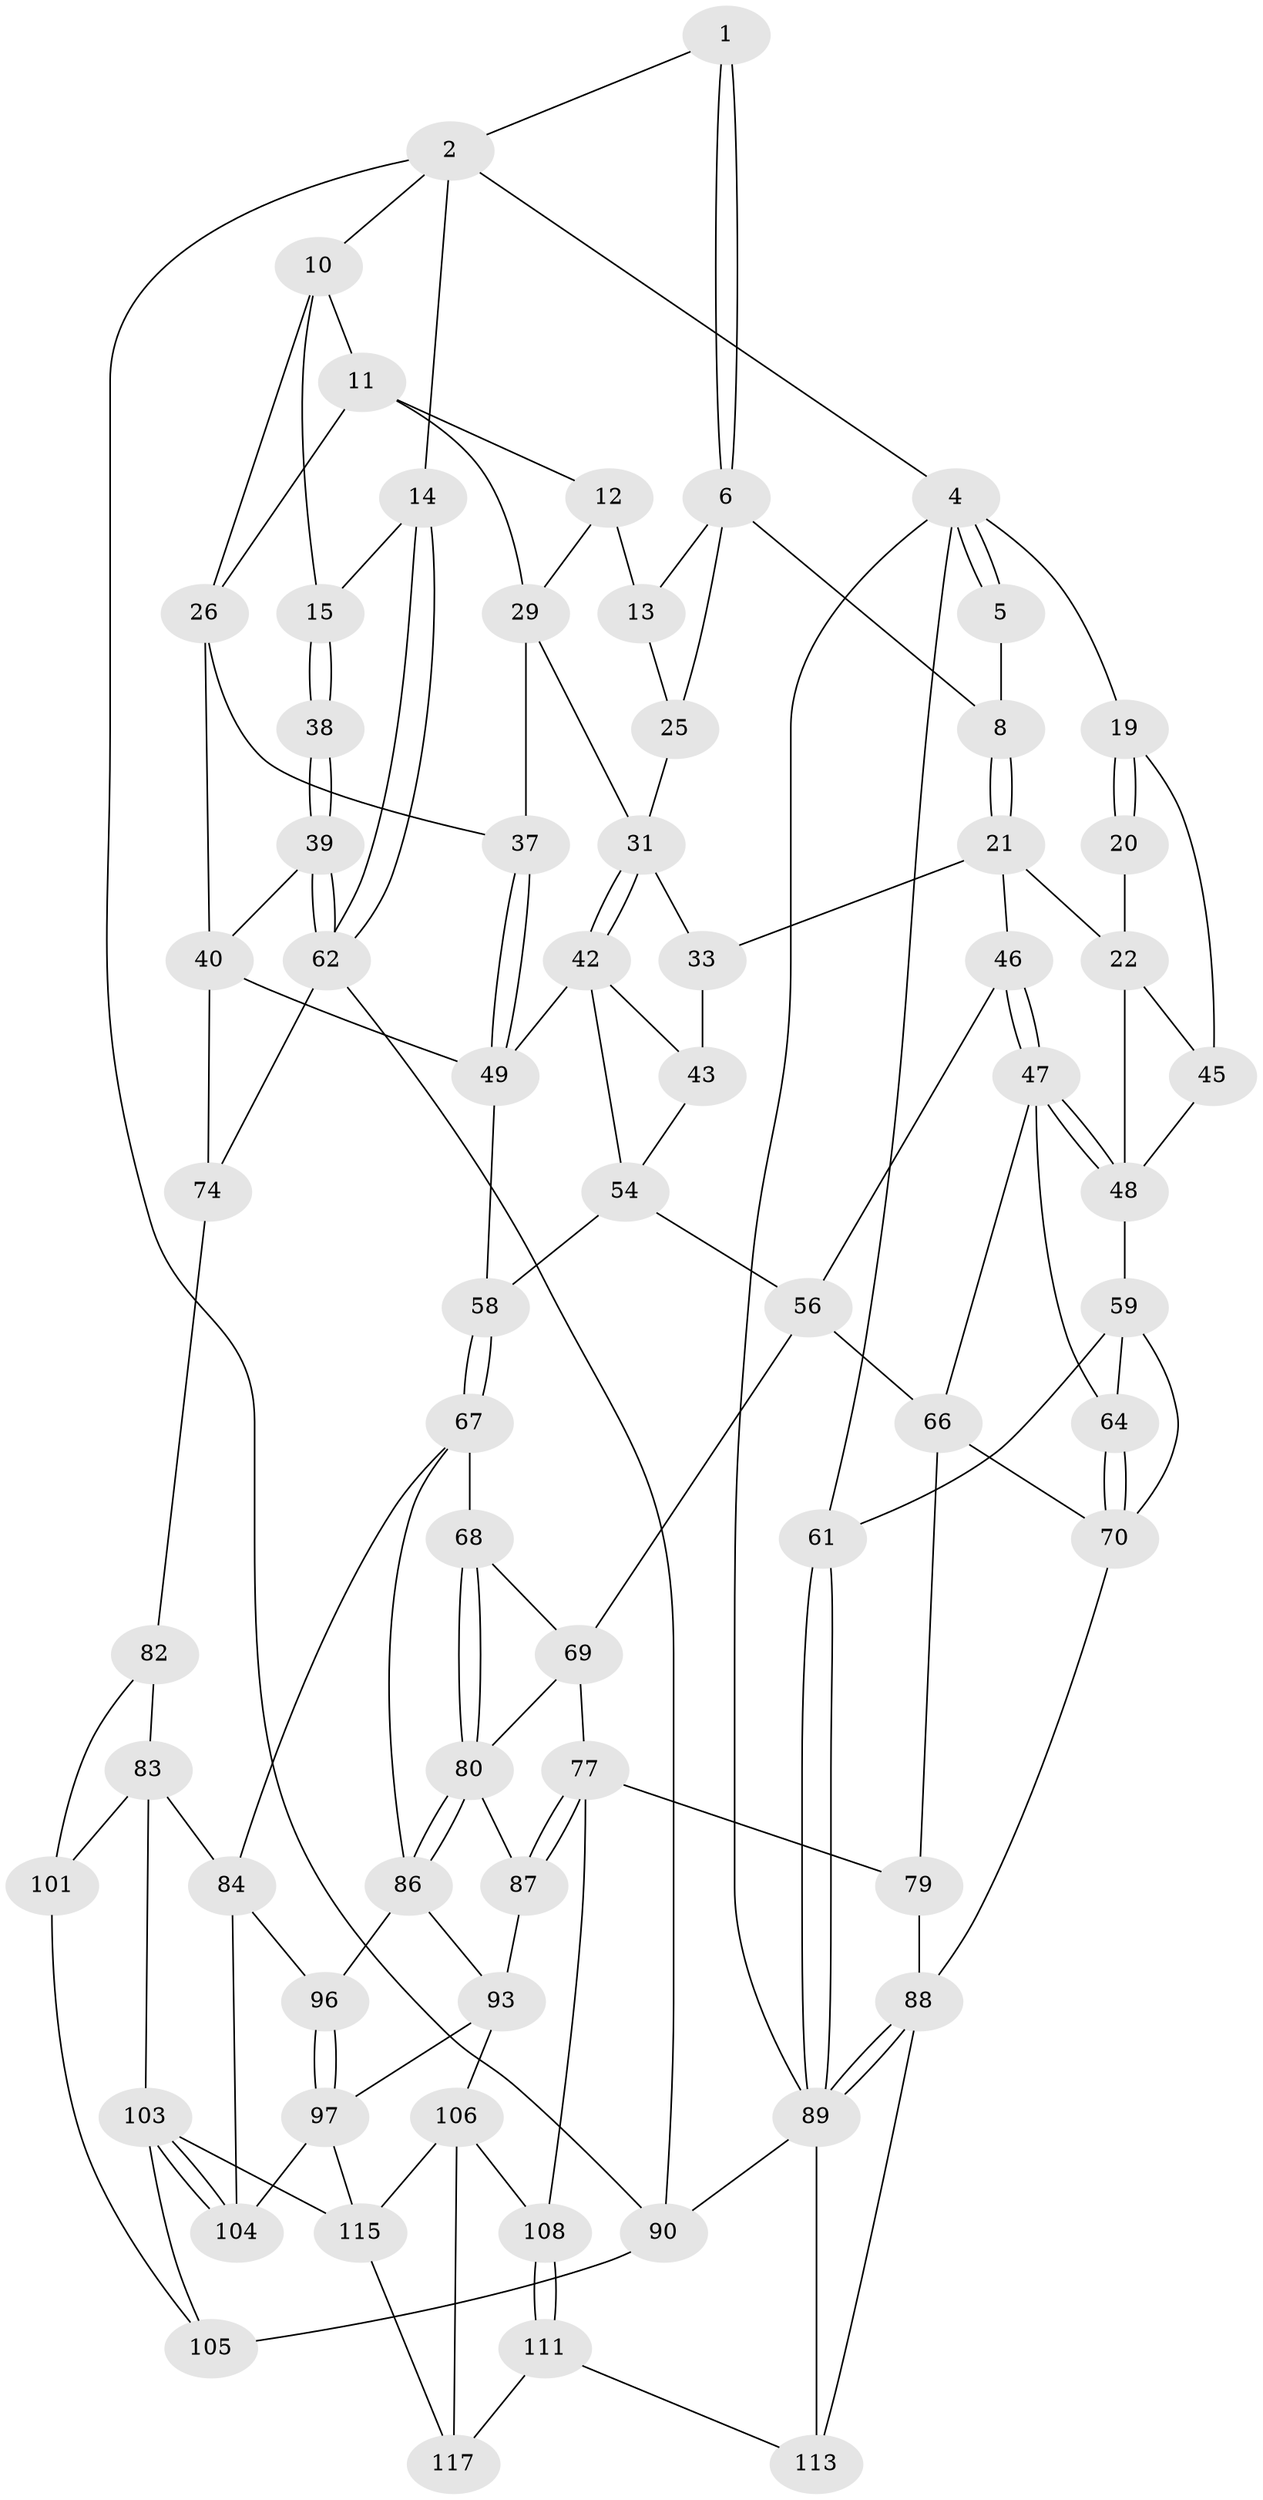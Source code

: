 // Generated by graph-tools (version 1.1) at 2025/24/03/03/25 07:24:33]
// undirected, 69 vertices, 143 edges
graph export_dot {
graph [start="1"]
  node [color=gray90,style=filled];
  1 [pos="+0.5145070336626206+0"];
  2 [pos="+0.7844442009538208+0",super="+3"];
  4 [pos="+0+0",super="+18"];
  5 [pos="+0.1415377147528574+0"];
  6 [pos="+0.4843922562597808+0",super="+7"];
  8 [pos="+0.2586496829631703+0.15225109975347706",super="+9"];
  10 [pos="+0.7833670779245288+0",super="+17"];
  11 [pos="+0.6323788009158839+0.15525161695995712",super="+27"];
  12 [pos="+0.6091335449109122+0.15778273083873617",super="+28"];
  13 [pos="+0.5379270431144112+0.081323367295709",super="+24"];
  14 [pos="+1+0"];
  15 [pos="+0.9755116128728588+0.15816316980124379",super="+16"];
  19 [pos="+0+0.25421455595633563",super="+41"];
  20 [pos="+0.09595405115148338+0.08495048565531971",super="+23"];
  21 [pos="+0.22132352810374145+0.2333333790725969",super="+35"];
  22 [pos="+0.2186093595275367+0.23588722664719944",super="+44"];
  25 [pos="+0.4411230041185256+0.24230139696203346"];
  26 [pos="+0.7410181371532176+0.19044004895067007",super="+36"];
  29 [pos="+0.60492034993801+0.2787867186705389",super="+30"];
  31 [pos="+0.5641723846635659+0.3182909295865733",super="+32"];
  33 [pos="+0.4396871386780265+0.251740250809335",super="+34"];
  37 [pos="+0.6798930566761963+0.33308805088041293"];
  38 [pos="+0.8668090476575577+0.3980192872652643"];
  39 [pos="+0.8720580135636209+0.4337785858052583"];
  40 [pos="+0.8424859930153134+0.4415919156292275",super="+51"];
  42 [pos="+0.5491093006763709+0.37002902500463414",super="+50"];
  43 [pos="+0.523387809687389+0.3686110322729362",super="+53"];
  45 [pos="+0.014541338049033261+0.3611088441717794"];
  46 [pos="+0.3403434048153588+0.3912465920929039"];
  47 [pos="+0.21687835269725467+0.45219673451712544",super="+63"];
  48 [pos="+0.20004779412271423+0.43516912929184964",super="+57"];
  49 [pos="+0.5937643834438089+0.43892501820323426",super="+52"];
  54 [pos="+0.4539413602471714+0.4430920671669336",super="+55"];
  56 [pos="+0.40812402243516255+0.5060156645136707",super="+65"];
  58 [pos="+0.6246733467470127+0.5501884668827058"];
  59 [pos="+0.03393219057908942+0.537973660060941",super="+60"];
  61 [pos="+0+0.6065070822858298"];
  62 [pos="+1+0.5089757217378176",super="+73"];
  64 [pos="+0.15674716649868112+0.5452095045078041"];
  66 [pos="+0.26041810532037485+0.522987685722548",super="+71"];
  67 [pos="+0.6227286175472366+0.5526501033062136",super="+85"];
  68 [pos="+0.5890402209383141+0.5725696233335701"];
  69 [pos="+0.37855873388935696+0.5749080455726001",super="+76"];
  70 [pos="+0.10313002034100899+0.6561032476249427",super="+72"];
  74 [pos="+0.9404746978309912+0.6710324247447641",super="+75"];
  77 [pos="+0.2834325881916135+0.7749195468300462",super="+78"];
  79 [pos="+0.22874073347834672+0.7722534488141206"];
  80 [pos="+0.5068456646872094+0.6973649525254199",super="+81"];
  82 [pos="+0.7615303229880898+0.7309400139182628",super="+94"];
  83 [pos="+0.649747543537329+0.7721800376670233",super="+102"];
  84 [pos="+0.6448023450950084+0.7729807438251752",super="+95"];
  86 [pos="+0.5244870866893007+0.7409224858618528",super="+92"];
  87 [pos="+0.4164959298701193+0.7974100913764364"];
  88 [pos="+0+0.8013878005478492",super="+100"];
  89 [pos="+0+0.9141624971545662",super="+110"];
  90 [pos="+1+1",super="+91"];
  93 [pos="+0.4614823382959699+0.8189079932829991",super="+99"];
  96 [pos="+0.5434203002543061+0.8177244230416418"];
  97 [pos="+0.5643011728789448+0.8953130043039915",super="+98"];
  101 [pos="+0.8421661367485712+0.8733734448049162"];
  103 [pos="+0.7266118579587738+0.9679410200443531",super="+114"];
  104 [pos="+0.6305958680070516+0.8774031327683649"];
  105 [pos="+0.8833282442670546+0.8875188275483248",super="+118"];
  106 [pos="+0.389798095425373+0.9184346145293882",super="+107"];
  108 [pos="+0.35552551894360307+0.9150478662041981",super="+109"];
  111 [pos="+0.16201927743673958+1",super="+112"];
  113 [pos="+0+1"];
  115 [pos="+0.5243091236447823+1",super="+116"];
  117 [pos="+0.37045483728367784+1"];
  1 -- 2;
  1 -- 6;
  1 -- 6;
  2 -- 10;
  2 -- 4;
  2 -- 90;
  2 -- 14;
  4 -- 5;
  4 -- 5;
  4 -- 19;
  4 -- 61;
  4 -- 89;
  5 -- 8;
  6 -- 13;
  6 -- 8;
  6 -- 25;
  8 -- 21;
  8 -- 21;
  10 -- 11;
  10 -- 26;
  10 -- 15;
  11 -- 12;
  11 -- 26;
  11 -- 29;
  12 -- 13 [weight=2];
  12 -- 29;
  13 -- 25;
  14 -- 15;
  14 -- 62;
  14 -- 62;
  15 -- 38 [weight=2];
  15 -- 38;
  19 -- 20 [weight=2];
  19 -- 20;
  19 -- 45;
  20 -- 22;
  21 -- 22;
  21 -- 33;
  21 -- 46;
  22 -- 48;
  22 -- 45;
  25 -- 31;
  26 -- 40;
  26 -- 37;
  29 -- 37;
  29 -- 31;
  31 -- 42;
  31 -- 42;
  31 -- 33;
  33 -- 43 [weight=2];
  37 -- 49;
  37 -- 49;
  38 -- 39;
  38 -- 39;
  39 -- 40;
  39 -- 62;
  39 -- 62;
  40 -- 74;
  40 -- 49;
  42 -- 43;
  42 -- 49;
  42 -- 54;
  43 -- 54;
  45 -- 48;
  46 -- 47;
  46 -- 47;
  46 -- 56;
  47 -- 48;
  47 -- 48;
  47 -- 64;
  47 -- 66;
  48 -- 59;
  49 -- 58;
  54 -- 56;
  54 -- 58;
  56 -- 66;
  56 -- 69;
  58 -- 67;
  58 -- 67;
  59 -- 64;
  59 -- 61;
  59 -- 70;
  61 -- 89;
  61 -- 89;
  62 -- 74;
  62 -- 90;
  64 -- 70;
  64 -- 70;
  66 -- 70;
  66 -- 79;
  67 -- 68;
  67 -- 84;
  67 -- 86;
  68 -- 69;
  68 -- 80;
  68 -- 80;
  69 -- 77;
  69 -- 80;
  70 -- 88;
  74 -- 82 [weight=2];
  77 -- 87;
  77 -- 87;
  77 -- 108;
  77 -- 79;
  79 -- 88;
  80 -- 86;
  80 -- 86;
  80 -- 87;
  82 -- 83;
  82 -- 101;
  83 -- 84;
  83 -- 101;
  83 -- 103;
  84 -- 96;
  84 -- 104;
  86 -- 96;
  86 -- 93;
  87 -- 93;
  88 -- 89;
  88 -- 89;
  88 -- 113;
  89 -- 90;
  89 -- 113;
  90 -- 105 [weight=2];
  93 -- 97;
  93 -- 106;
  96 -- 97;
  96 -- 97;
  97 -- 104;
  97 -- 115;
  101 -- 105;
  103 -- 104;
  103 -- 104;
  103 -- 115;
  103 -- 105;
  106 -- 115;
  106 -- 108;
  106 -- 117;
  108 -- 111 [weight=2];
  108 -- 111;
  111 -- 113;
  111 -- 117;
  115 -- 117;
}
